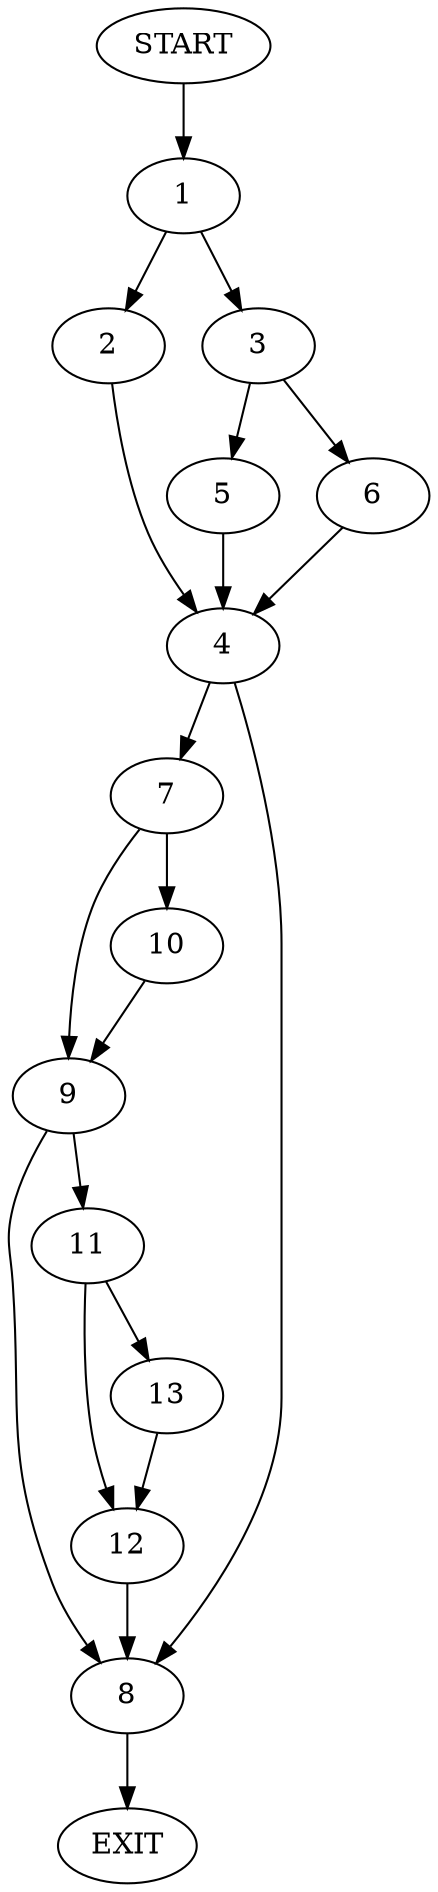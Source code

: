 digraph {
0 [label="START"]
14 [label="EXIT"]
0 -> 1
1 -> 2
1 -> 3
2 -> 4
3 -> 5
3 -> 6
4 -> 7
4 -> 8
5 -> 4
6 -> 4
8 -> 14
7 -> 9
7 -> 10
9 -> 11
9 -> 8
10 -> 9
11 -> 12
11 -> 13
13 -> 12
12 -> 8
}
